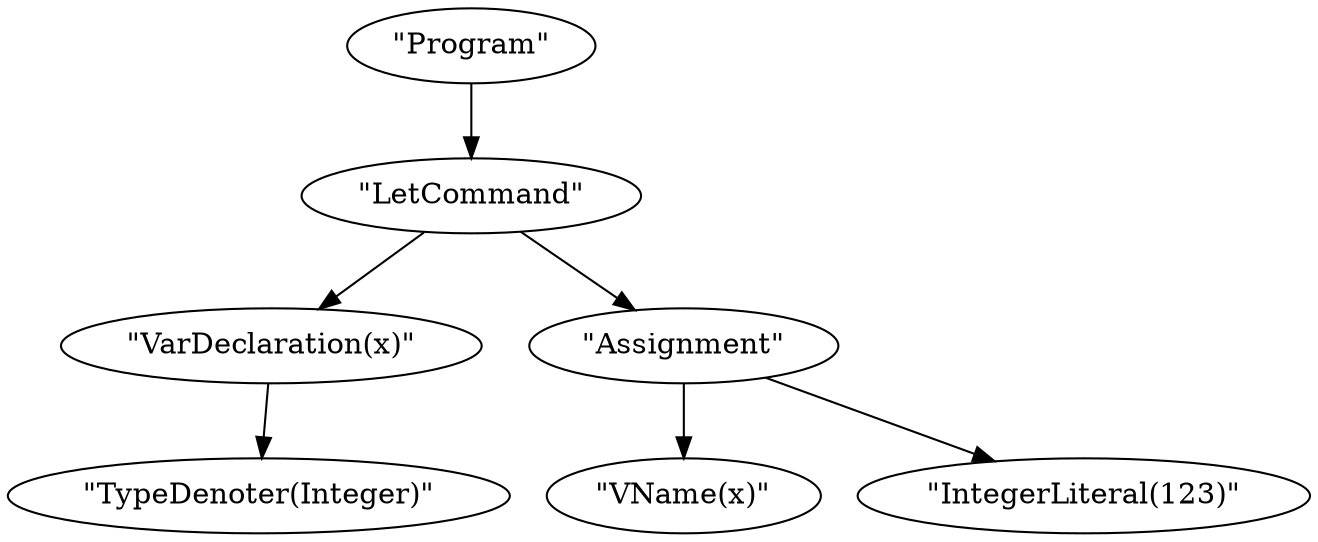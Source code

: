 digraph {
    0 [ label = "\"Program\"" ]
    1 [ label = "\"LetCommand\"" ]
    2 [ label = "\"VarDeclaration(x)\"" ]
    3 [ label = "\"TypeDenoter(Integer)\"" ]
    4 [ label = "\"Assignment\"" ]
    5 [ label = "\"VName(x)\"" ]
    6 [ label = "\"IntegerLiteral(123)\"" ]
    0 -> 1 [ ]
    1 -> 2 [ ]
    2 -> 3 [ ]
    1 -> 4 [ ]
    4 -> 5 [ ]
    4 -> 6 [ ]
}
